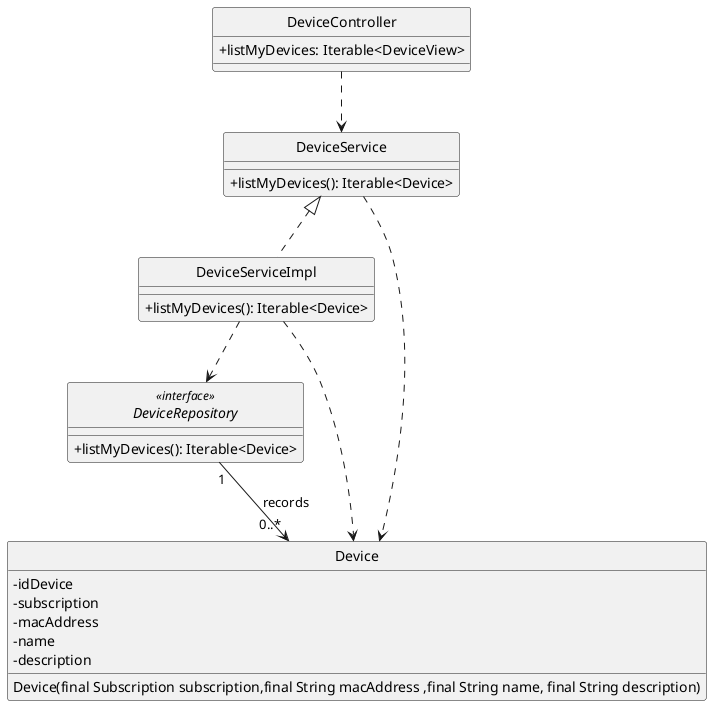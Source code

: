 @startuml
'https://plantuml.com/class-diagram

hide circle
skinparam classAttributeIconSize 0

class DeviceController {
 +listMyDevices: Iterable<DeviceView>
}

class DeviceService {
 +listMyDevices(): Iterable<Device>
}
class DeviceServiceImpl{
 +listMyDevices(): Iterable<Device>
}

interface DeviceRepository <<interface>> {
 +listMyDevices(): Iterable<Device>
}


class Device {
    -idDevice
    -subscription
    -macAddress
    -name
    -description
    Device(final Subscription subscription,final String macAddress ,final String name, final String description)
}


DeviceRepository "1" --> "0..*" Device: records
DeviceController ..> DeviceService
DeviceServiceImpl ..> DeviceRepository
DeviceServiceImpl ..> Device
DeviceService ..> Device
DeviceServiceImpl .up.|> DeviceService

@enduml